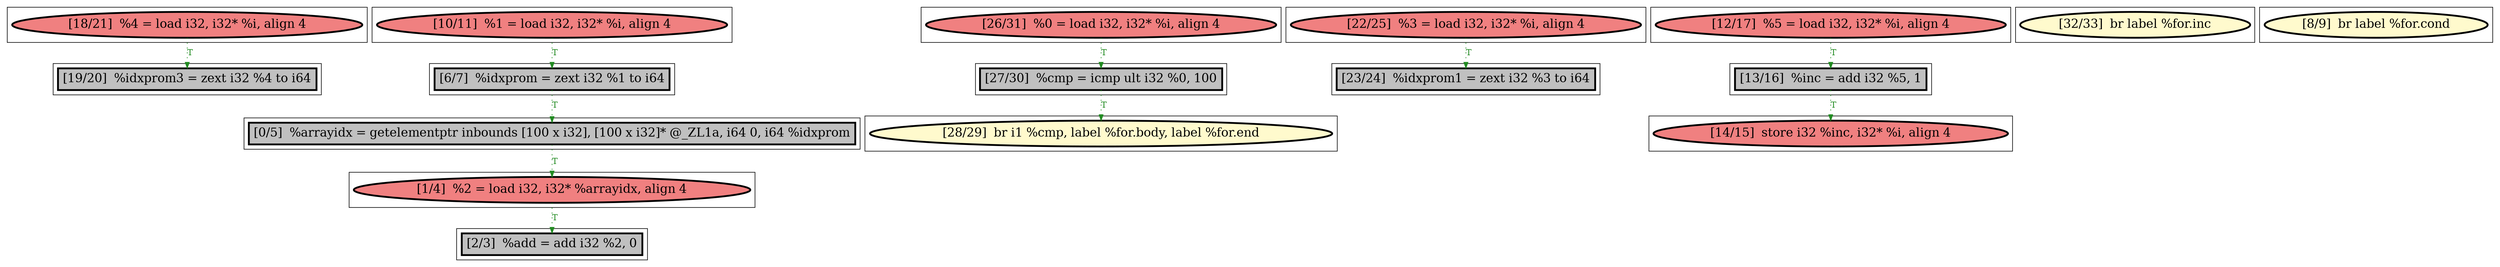 
digraph G {



node652->node658 [style=dotted,color=forestgreen,label="T",fontcolor=forestgreen ]
node663->node664 [style=dotted,color=forestgreen,label="T",fontcolor=forestgreen ]
node664->node648 [style=dotted,color=forestgreen,label="T",fontcolor=forestgreen ]
node656->node655 [style=dotted,color=forestgreen,label="T",fontcolor=forestgreen ]
node655->node650 [style=dotted,color=forestgreen,label="T",fontcolor=forestgreen ]
node649->node651 [style=dotted,color=forestgreen,label="T",fontcolor=forestgreen ]
node662->node663 [style=dotted,color=forestgreen,label="T",fontcolor=forestgreen ]
node657->node654 [style=dotted,color=forestgreen,label="T",fontcolor=forestgreen ]
node654->node659 [style=dotted,color=forestgreen,label="T",fontcolor=forestgreen ]
node660->node662 [style=dotted,color=forestgreen,label="T",fontcolor=forestgreen ]


subgraph cluster16 {


node664 [penwidth=3.0,fontsize=20,fillcolor=lightcoral,label="[1/4]  %2 = load i32, i32* %arrayidx, align 4",shape=ellipse,style=filled ]



}

subgraph cluster4 {


node652 [penwidth=3.0,fontsize=20,fillcolor=lightcoral,label="[18/21]  %4 = load i32, i32* %i, align 4",shape=ellipse,style=filled ]



}

subgraph cluster3 {


node651 [penwidth=3.0,fontsize=20,fillcolor=grey,label="[23/24]  %idxprom1 = zext i32 %3 to i64",shape=rectangle,style=filled ]



}

subgraph cluster2 {


node650 [penwidth=3.0,fontsize=20,fillcolor=lemonchiffon,label="[28/29]  br i1 %cmp, label %for.body, label %for.end",shape=ellipse,style=filled ]



}

subgraph cluster1 {


node649 [penwidth=3.0,fontsize=20,fillcolor=lightcoral,label="[22/25]  %3 = load i32, i32* %i, align 4",shape=ellipse,style=filled ]



}

subgraph cluster12 {


node660 [penwidth=3.0,fontsize=20,fillcolor=lightcoral,label="[10/11]  %1 = load i32, i32* %i, align 4",shape=ellipse,style=filled ]



}

subgraph cluster5 {


node653 [penwidth=3.0,fontsize=20,fillcolor=lemonchiffon,label="[32/33]  br label %for.inc",shape=ellipse,style=filled ]



}

subgraph cluster0 {


node648 [penwidth=3.0,fontsize=20,fillcolor=grey,label="[2/3]  %add = add i32 %2, 0",shape=rectangle,style=filled ]



}

subgraph cluster6 {


node654 [penwidth=3.0,fontsize=20,fillcolor=grey,label="[13/16]  %inc = add i32 %5, 1",shape=rectangle,style=filled ]



}

subgraph cluster14 {


node662 [penwidth=3.0,fontsize=20,fillcolor=grey,label="[6/7]  %idxprom = zext i32 %1 to i64",shape=rectangle,style=filled ]



}

subgraph cluster7 {


node655 [penwidth=3.0,fontsize=20,fillcolor=grey,label="[27/30]  %cmp = icmp ult i32 %0, 100",shape=rectangle,style=filled ]



}

subgraph cluster8 {


node656 [penwidth=3.0,fontsize=20,fillcolor=lightcoral,label="[26/31]  %0 = load i32, i32* %i, align 4",shape=ellipse,style=filled ]



}

subgraph cluster9 {


node657 [penwidth=3.0,fontsize=20,fillcolor=lightcoral,label="[12/17]  %5 = load i32, i32* %i, align 4",shape=ellipse,style=filled ]



}

subgraph cluster10 {


node658 [penwidth=3.0,fontsize=20,fillcolor=grey,label="[19/20]  %idxprom3 = zext i32 %4 to i64",shape=rectangle,style=filled ]



}

subgraph cluster11 {


node659 [penwidth=3.0,fontsize=20,fillcolor=lightcoral,label="[14/15]  store i32 %inc, i32* %i, align 4",shape=ellipse,style=filled ]



}

subgraph cluster13 {


node661 [penwidth=3.0,fontsize=20,fillcolor=lemonchiffon,label="[8/9]  br label %for.cond",shape=ellipse,style=filled ]



}

subgraph cluster15 {


node663 [penwidth=3.0,fontsize=20,fillcolor=grey,label="[0/5]  %arrayidx = getelementptr inbounds [100 x i32], [100 x i32]* @_ZL1a, i64 0, i64 %idxprom",shape=rectangle,style=filled ]



}

}
